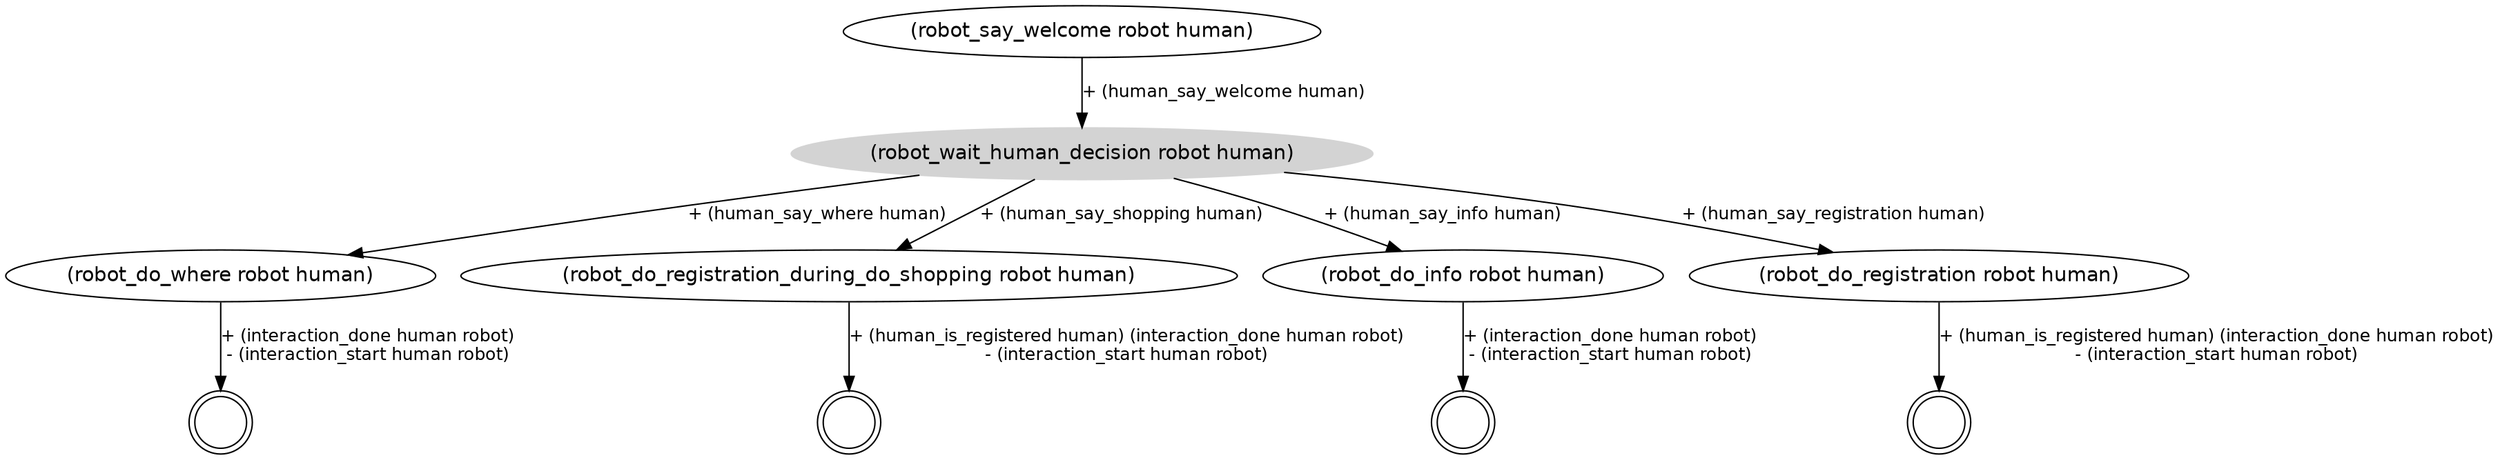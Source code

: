 digraph Struc {
 graph [fontname = "helvetica"];
 node [fontname = "helvetica"];
 edge [fontname = "helvetica"];
 node [shape=ellipse];
 packMode="graph";
 n0 [label="(robot_say_welcome robot human)"];
 n0->n1 [fontsize=12, label="+ (human_say_welcome human)"];
 n1 [style=filled, color=lightgrey, label="(robot_wait_human_decision robot human)"];
 n1->n2 [fontsize=12, label="+ (human_say_where human)"];
 n1->n3 [fontsize=12, label="+ (human_say_shopping human)"];
 n1->n4 [fontsize=12, label="+ (human_say_info human)"];
 n1->n5 [fontsize=12, label="+ (human_say_registration human)"];
 n2 [label="(robot_do_where robot human)"];
 n2->n6 [fontsize=12, label="+ (interaction_done human robot)\n- (interaction_start human robot)"];
 n3 [label="(robot_do_registration_during_do_shopping robot human)"];
 n3->n7 [fontsize=12, label="+ (human_is_registered human) (interaction_done human robot)\n- (interaction_start human robot)"];
 n4 [label="(robot_do_info robot human)"];
 n4->n8 [fontsize=12, label="+ (interaction_done human robot)\n- (interaction_start human robot)"];
 n5 [label="(robot_do_registration robot human)"];
 n5->n9 [fontsize=12, label="+ (human_is_registered human) (interaction_done human robot)\n- (interaction_start human robot)"];
 n6 [shape=circle,label="",peripheries=2];
 n7 [shape=circle,label="",peripheries=2];
 n8 [shape=circle,label="",peripheries=2];
 n9 [shape=circle,label="",peripheries=2];
}